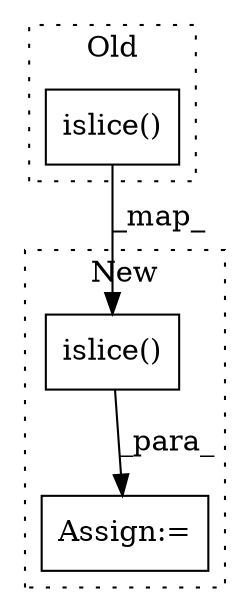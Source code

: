 digraph G {
subgraph cluster0 {
1 [label="islice()" a="75" s="1518,1559" l="17,1" shape="box"];
label = "Old";
style="dotted";
}
subgraph cluster1 {
2 [label="islice()" a="75" s="1674,1715" l="17,1" shape="box"];
3 [label="Assign:=" a="68" s="1666" l="3" shape="box"];
label = "New";
style="dotted";
}
1 -> 2 [label="_map_"];
2 -> 3 [label="_para_"];
}